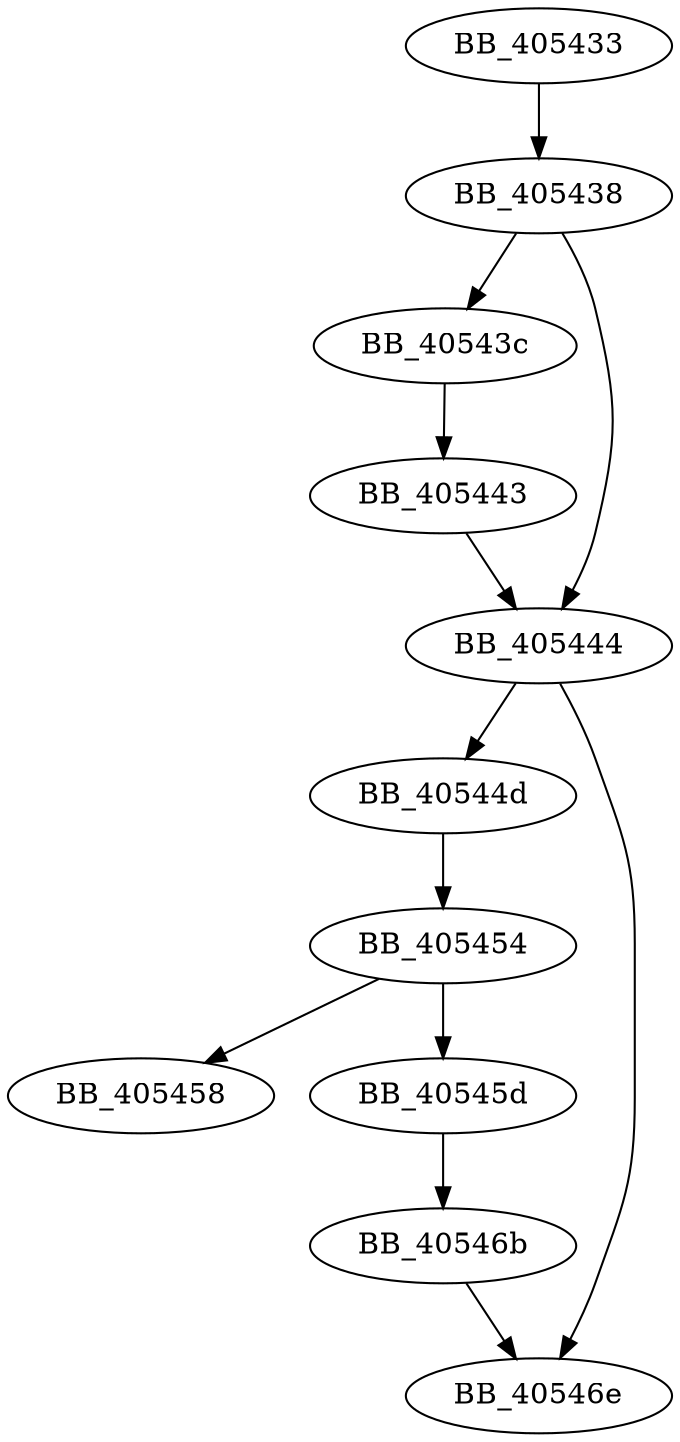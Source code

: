 DiGraph _abort{
BB_405433->BB_405438
BB_405438->BB_40543c
BB_405438->BB_405444
BB_40543c->BB_405443
BB_405443->BB_405444
BB_405444->BB_40544d
BB_405444->BB_40546e
BB_40544d->BB_405454
BB_405454->BB_405458
BB_405454->BB_40545d
BB_40545d->BB_40546b
BB_40546b->BB_40546e
}
